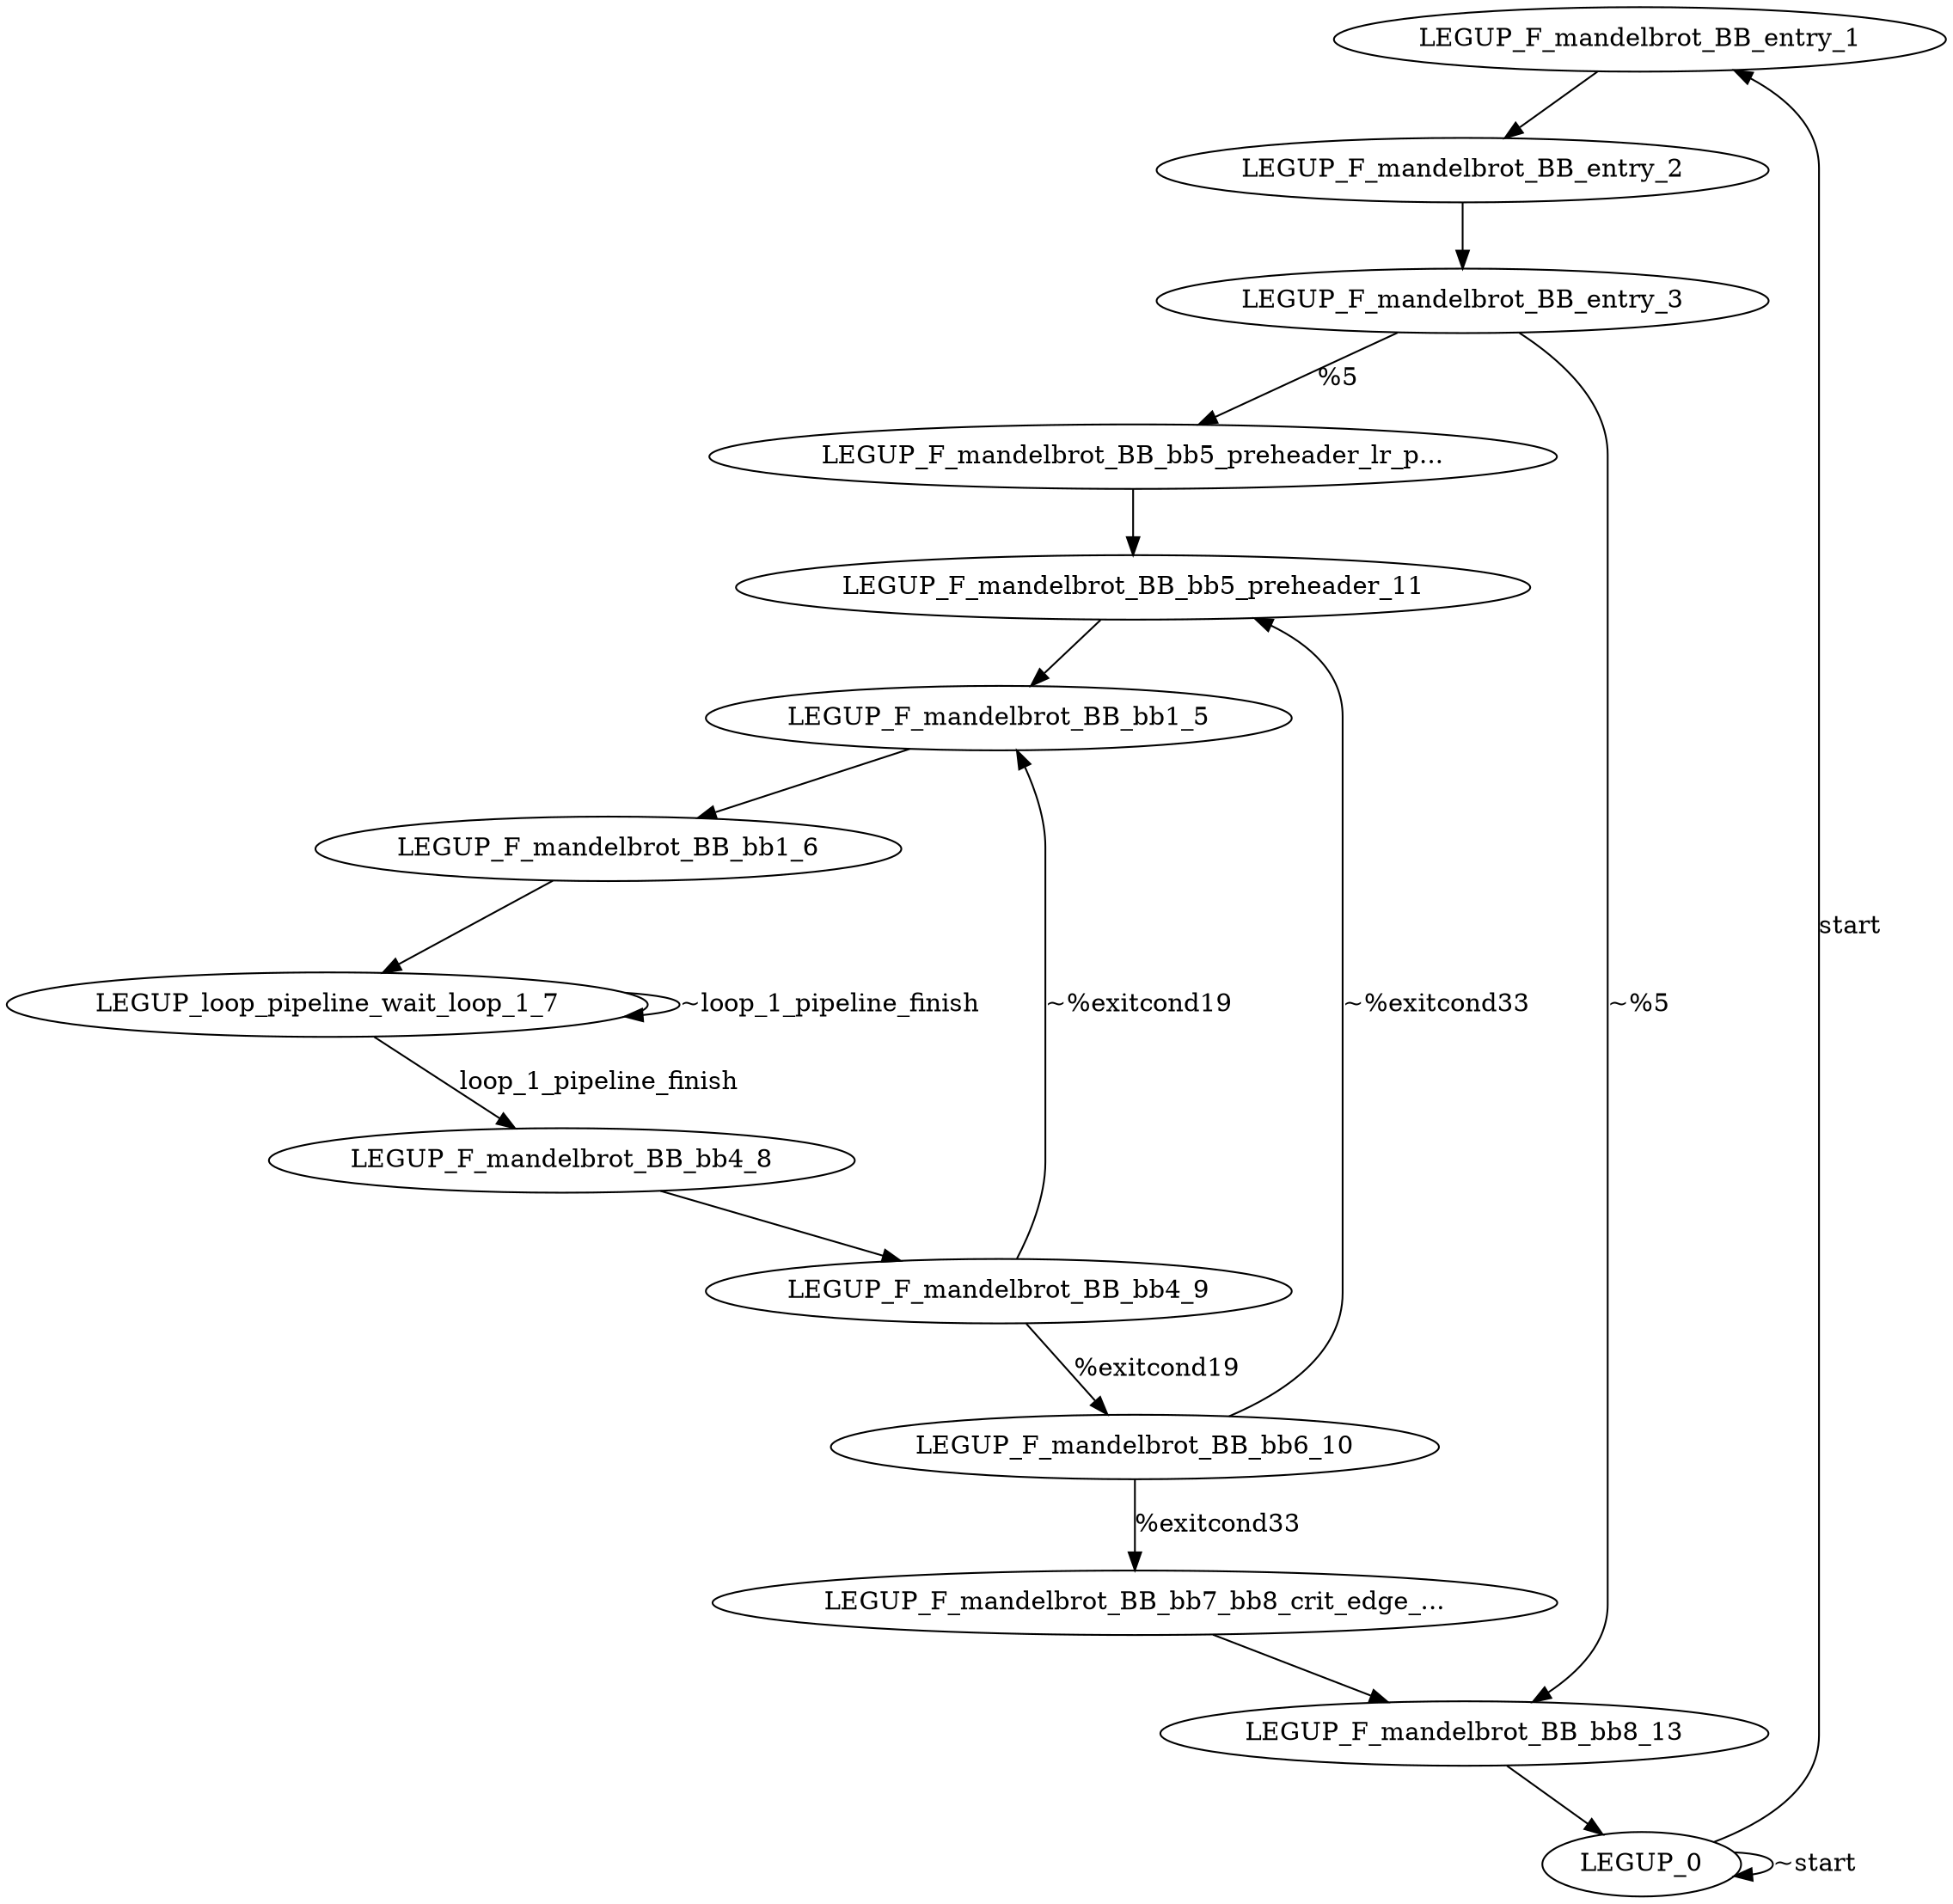 digraph {
Node0xb19a0d0[label="LEGUP_F_mandelbrot_BB_entry_1"];
Node0xb198478[label="LEGUP_0"];
Node0xb198478 -> Node0xb19a0d0[label="start"];
Node0xb198478 -> Node0xb198478[label="~start"];
Node0xb199870[label="LEGUP_F_mandelbrot_BB_entry_2"];
Node0xb19a0d0 -> Node0xb199870;
Node0xb1998f8[label="LEGUP_F_mandelbrot_BB_entry_3"];
Node0xb199870 -> Node0xb1998f8;
Node0xb198138[label="LEGUP_F_mandelbrot_BB_bb5_preheader_lr_p..."];
Node0xb1998f8 -> Node0xb198138[label="%5"];
Node0xb199788[label="LEGUP_F_mandelbrot_BB_bb8_13"];
Node0xb1998f8 -> Node0xb199788[label="~%5"];
Node0xb199638[label="LEGUP_F_mandelbrot_BB_bb5_preheader_11"];
Node0xb198138 -> Node0xb199638;
Node0xb1bd290[label="LEGUP_F_mandelbrot_BB_bb1_6"];
Node0xb199e78[label="LEGUP_F_mandelbrot_BB_bb1_5"];
Node0xb199e78 -> Node0xb1bd290;
Node0xb199f20[label="LEGUP_loop_pipeline_wait_loop_1_7"];
Node0xb1bd290 -> Node0xb199f20;
Node0xb1994e8[label="LEGUP_F_mandelbrot_BB_bb4_8"];
Node0xb199f20 -> Node0xb1994e8[label="loop_1_pipeline_finish"];
Node0xb199f20 -> Node0xb199f20[label="~loop_1_pipeline_finish"];
Node0xb1bd618[label="LEGUP_F_mandelbrot_BB_bb4_9"];
Node0xb1994e8 -> Node0xb1bd618;
Node0xb199590[label="LEGUP_F_mandelbrot_BB_bb6_10"];
Node0xb1bd618 -> Node0xb199590[label="%exitcond19"];
Node0xb1bd618 -> Node0xb199e78[label="~%exitcond19"];
Node0xb1996e0[label="LEGUP_F_mandelbrot_BB_bb7_bb8_crit_edge_..."];
Node0xb199590 -> Node0xb1996e0[label="%exitcond33"];
Node0xb199590 -> Node0xb199638[label="~%exitcond33"];
Node0xb199638 -> Node0xb199e78;
Node0xb1996e0 -> Node0xb199788;
Node0xb199788 -> Node0xb198478;
}
